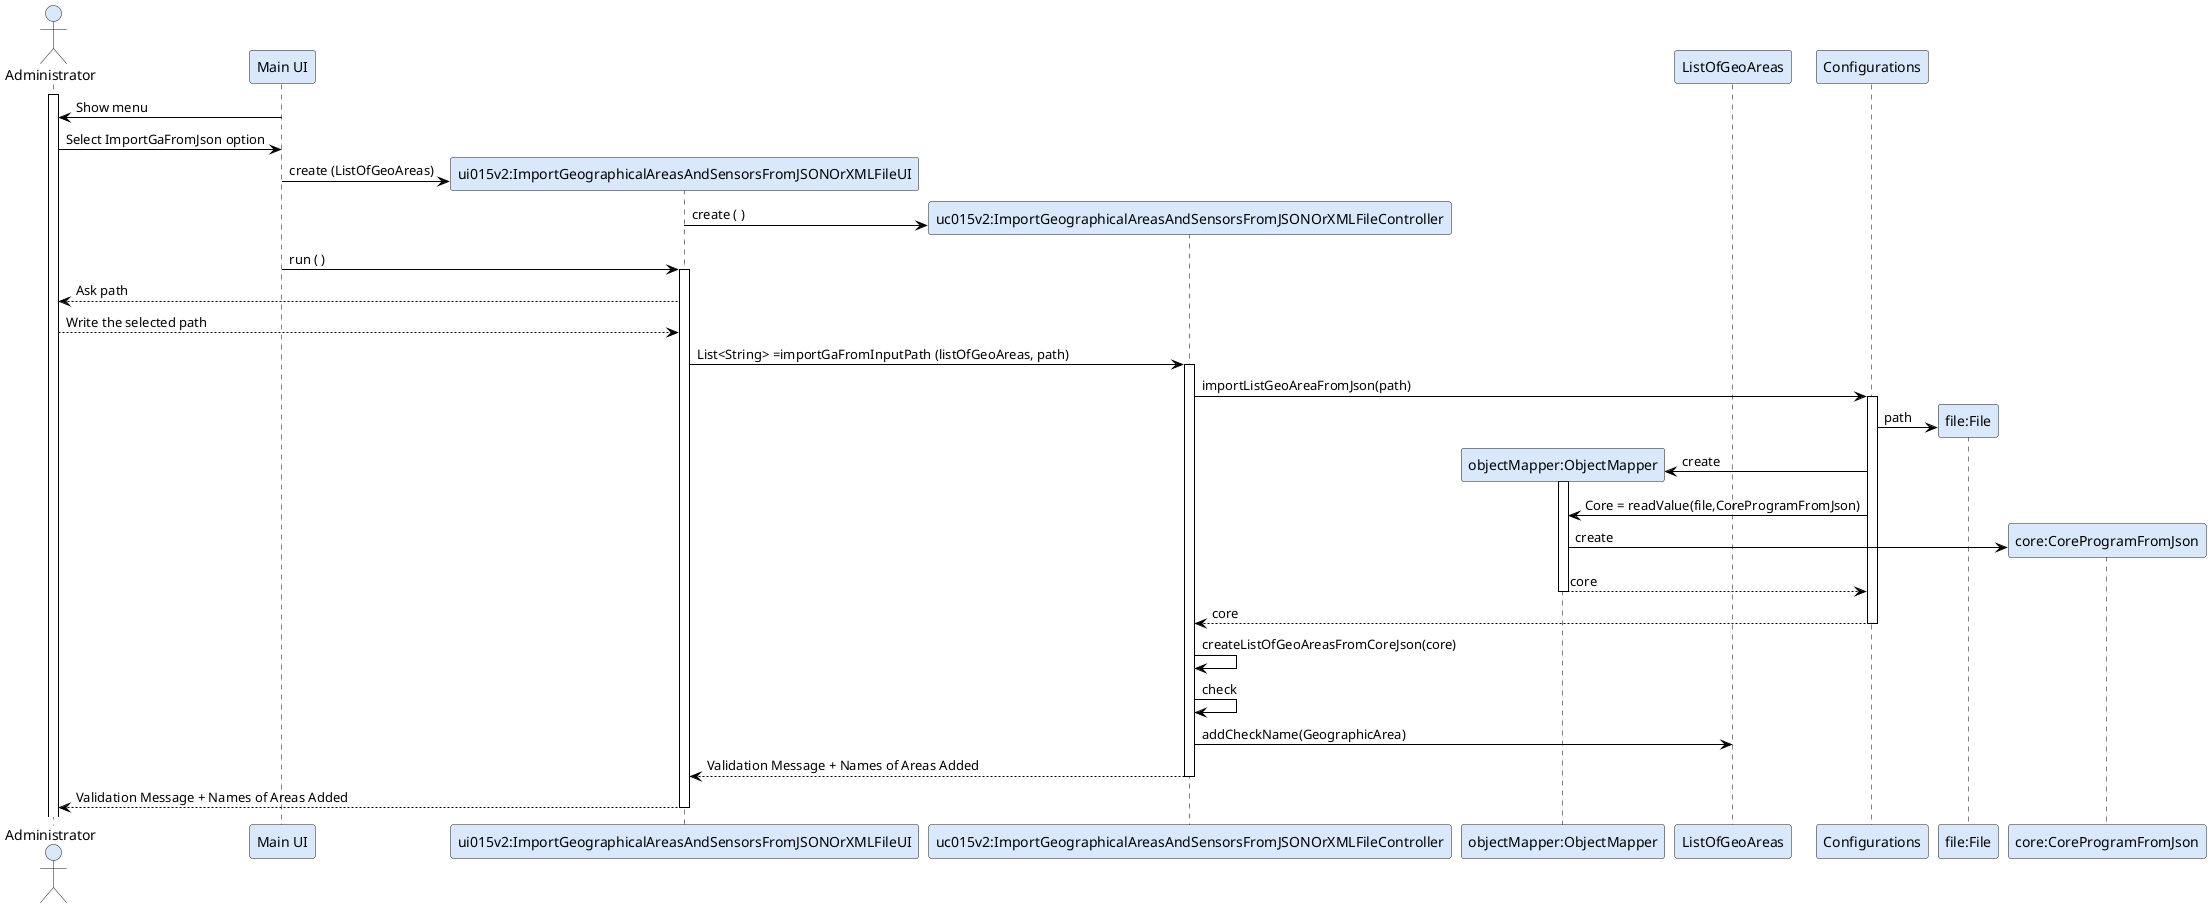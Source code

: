 @startuml
actor "Administrator" as P #DAE8FC
participant "Main UI" as M #DAE8FC
participant "ui015v2:ImportGeographicalAreasAndSensorsFromJSONOrXMLFileUI" as UI #DAE8FC
participant "uc015v2:ImportGeographicalAreasAndSensorsFromJSONOrXMLFileController" as C #DAE8FC
participant "objectMapper:ObjectMapper" as OM #DAE8FC
participant "ListOfGeoAreas" as LGEO #DAE8FC
participant "Configurations" as CONF #DAE8FC
participant "file:File" as F #DAE8FC
participant "core:CoreProgramFromJson" as CORE #DAE8FC

skinparam actor {
	BorderColor 6C8EBF
}

skinparam participant {
	BorderColor 6C8EBF
}

skinparam shadowing false

skinparam sequence {
	ArrowColor BLACK
	ActorBorderColor DeepSkyBlue
	LifeLineBorderColor BLACK
}


activate P
M -> P: Show menu
P -> M: Select ImportGaFromJson option

create UI
M -> UI : create (ListOfGeoAreas)

create C
UI -> C : create ( )

M -> UI: run ( )

activate UI
UI-->P: Ask path
P-->UI: Write the selected path
UI -> C: List<String> =importGaFromInputPath (listOfGeoAreas, path)

activate C

C->CONF:importListGeoAreaFromJson(path)

activate CONF

create F
CONF->F: path

create OM

CONF->OM : create

activate OM


CONF->OM :Core = readValue(file,CoreProgramFromJson)


create CORE
OM->CORE: create

OM-->CONF: core

deactivate OM

CONF-->C: core
deactivate CONF
C->C: createListOfGeoAreasFromCoreJson(core)
C->C: check

C->LGEO: addCheckName(GeographicArea)

C-->UI: Validation Message + Names of Areas Added
deactivate C
UI-->P: Validation Message + Names of Areas Added


deactivate UI
@enduml
